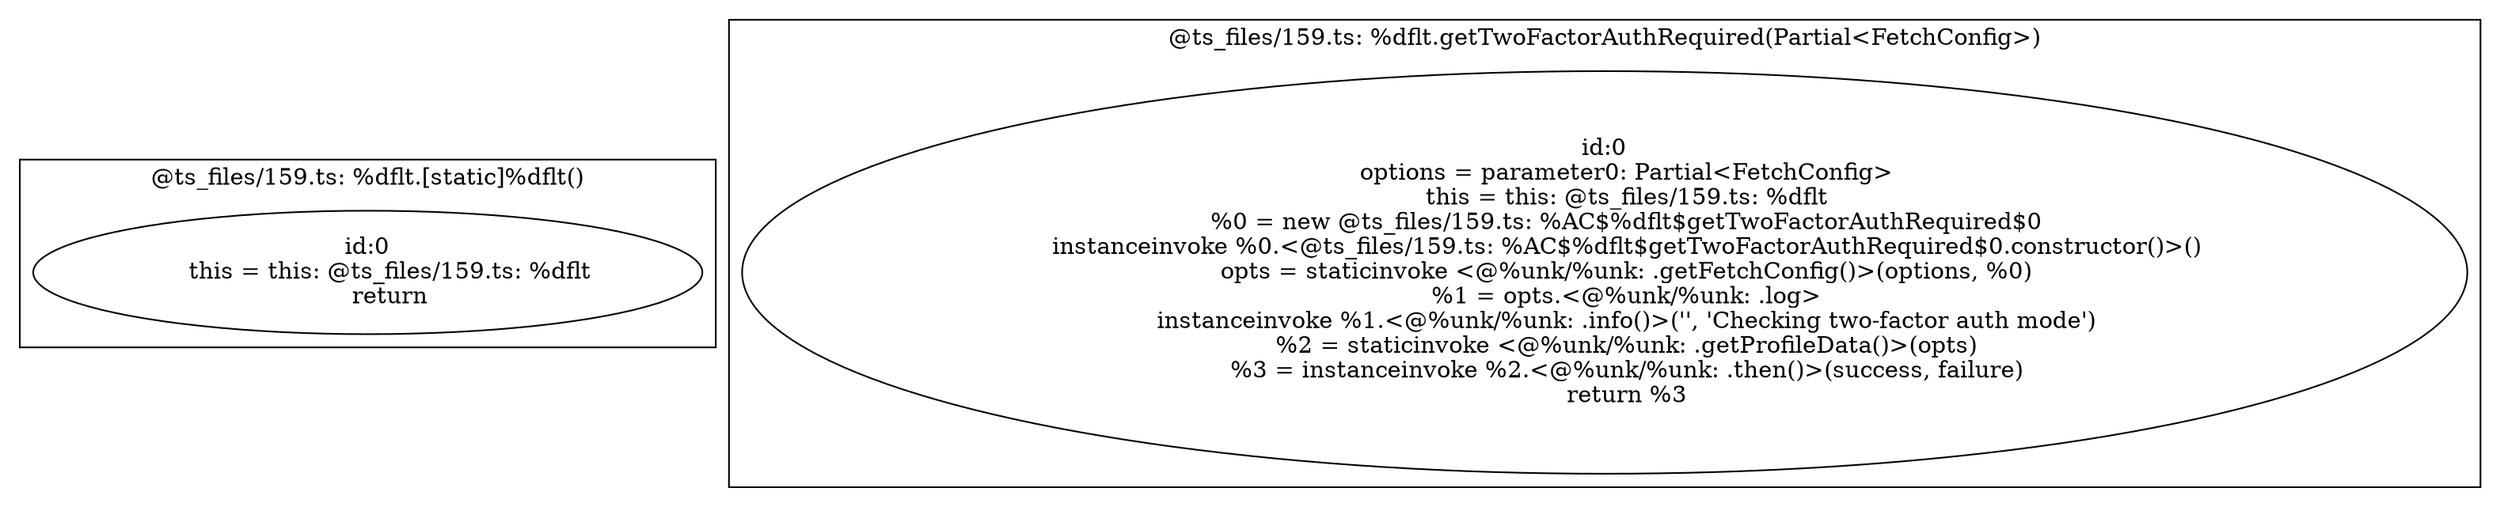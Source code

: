 digraph "159.ts" {
subgraph "cluster_@ts_files/159.ts: %dflt.[static]%dflt()" {
  label="@ts_files/159.ts: %dflt.[static]%dflt()";
  Node33790 [label="id:0
      this = this: @ts_files/159.ts: %dflt
      return"];
}
subgraph "cluster_@ts_files/159.ts: %dflt.getTwoFactorAuthRequired(Partial<FetchConfig>)" {
  label="@ts_files/159.ts: %dflt.getTwoFactorAuthRequired(Partial<FetchConfig>)";
  Node64870 [label="id:0
      options = parameter0: Partial<FetchConfig>
      this = this: @ts_files/159.ts: %dflt
      %0 = new @ts_files/159.ts: %AC$%dflt$getTwoFactorAuthRequired$0
      instanceinvoke %0.<@ts_files/159.ts: %AC$%dflt$getTwoFactorAuthRequired$0.constructor()>()
      opts = staticinvoke <@%unk/%unk: .getFetchConfig()>(options, %0)
      %1 = opts.<@%unk/%unk: .log>
      instanceinvoke %1.<@%unk/%unk: .info()>('', 'Checking two-factor auth mode')
      %2 = staticinvoke <@%unk/%unk: .getProfileData()>(opts)
      %3 = instanceinvoke %2.<@%unk/%unk: .then()>(success, failure)
      return %3"];
}
}
